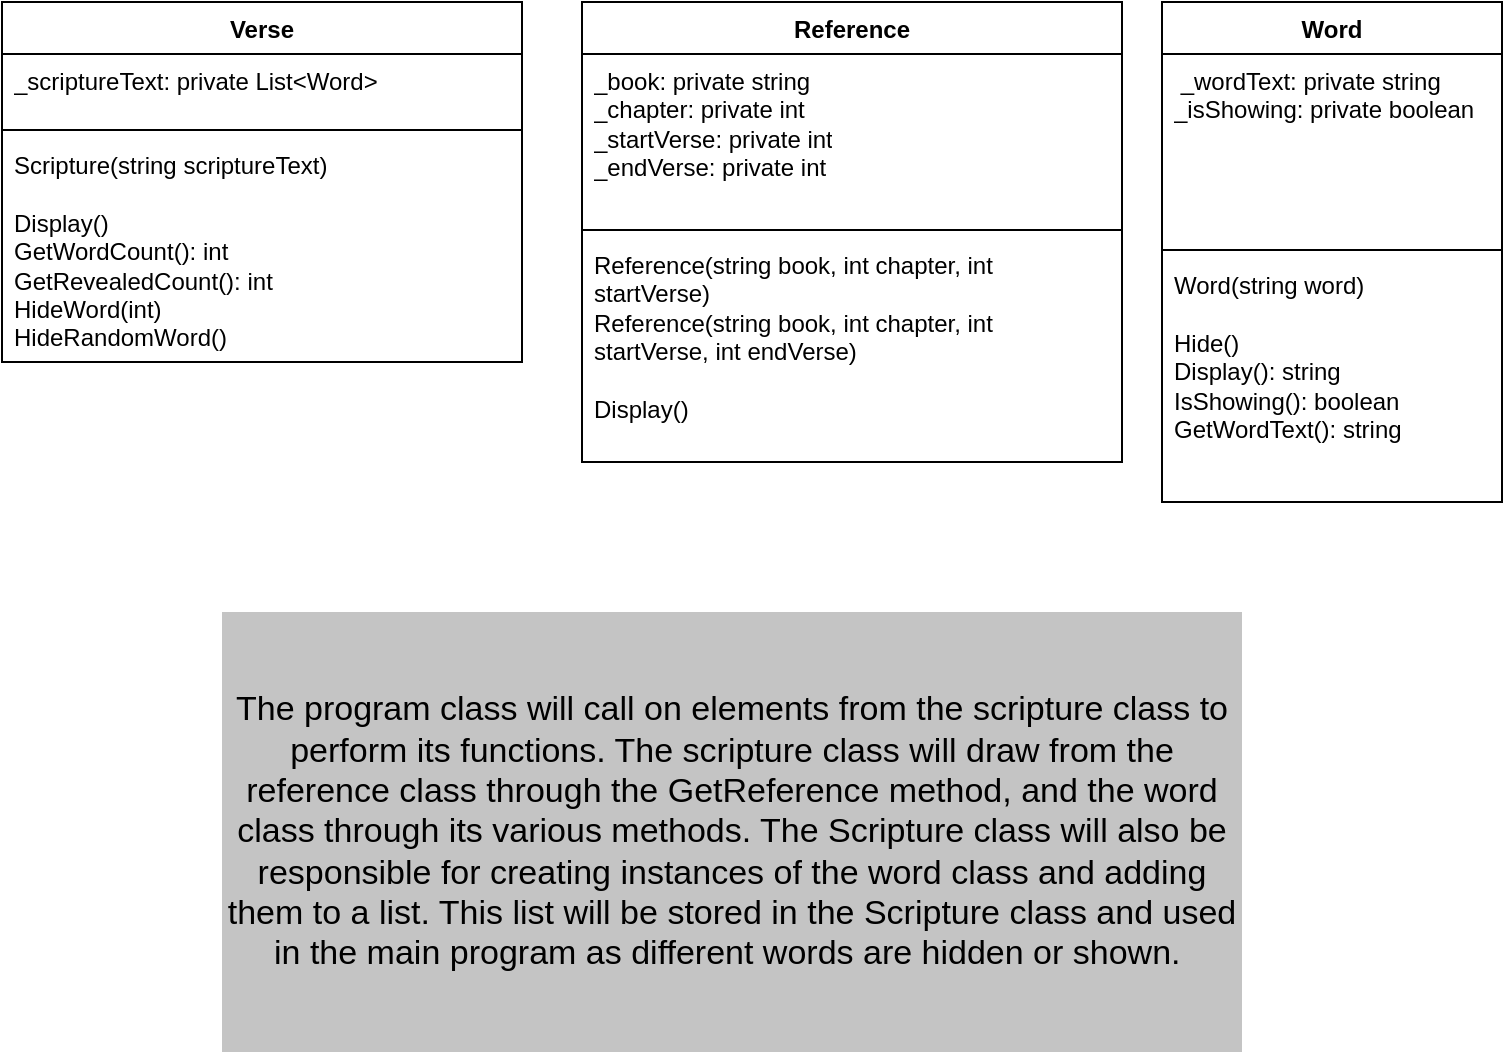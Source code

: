 <mxfile version="24.4.9" type="device">
  <diagram name="Page-1" id="t5WD8PgzdX1QwkMftzV7">
    <mxGraphModel dx="1749" dy="716" grid="1" gridSize="10" guides="1" tooltips="1" connect="1" arrows="1" fold="1" page="1" pageScale="1" pageWidth="850" pageHeight="1100" math="0" shadow="0">
      <root>
        <mxCell id="0" />
        <mxCell id="1" parent="0" />
        <mxCell id="a3LYbDCO1zSUXNPBdcuV-5" value="Word" style="swimlane;fontStyle=1;align=center;verticalAlign=top;childLayout=stackLayout;horizontal=1;startSize=26;horizontalStack=0;resizeParent=1;resizeParentMax=0;resizeLast=0;collapsible=1;marginBottom=0;whiteSpace=wrap;html=1;" parent="1" vertex="1">
          <mxGeometry x="640" y="115" width="170" height="250" as="geometry" />
        </mxCell>
        <mxCell id="a3LYbDCO1zSUXNPBdcuV-6" value="&lt;div&gt;&amp;nbsp;_wordText: private string&lt;/div&gt;&lt;div&gt;&lt;span style=&quot;background-color: initial;&quot;&gt;_isShowing: private boolean&lt;/span&gt;&lt;br&gt;&lt;/div&gt;" style="text;strokeColor=none;fillColor=none;align=left;verticalAlign=top;spacingLeft=4;spacingRight=4;overflow=hidden;rotatable=0;points=[[0,0.5],[1,0.5]];portConstraint=eastwest;whiteSpace=wrap;html=1;" parent="a3LYbDCO1zSUXNPBdcuV-5" vertex="1">
          <mxGeometry y="26" width="170" height="94" as="geometry" />
        </mxCell>
        <mxCell id="a3LYbDCO1zSUXNPBdcuV-7" value="" style="line;strokeWidth=1;fillColor=none;align=left;verticalAlign=middle;spacingTop=-1;spacingLeft=3;spacingRight=3;rotatable=0;labelPosition=right;points=[];portConstraint=eastwest;strokeColor=inherit;" parent="a3LYbDCO1zSUXNPBdcuV-5" vertex="1">
          <mxGeometry y="120" width="170" height="8" as="geometry" />
        </mxCell>
        <mxCell id="a3LYbDCO1zSUXNPBdcuV-8" value="&lt;div&gt;&lt;span style=&quot;background-color: initial;&quot;&gt;Word(string word)&lt;/span&gt;&lt;br&gt;&lt;/div&gt;&lt;div&gt;&lt;br&gt;&lt;/div&gt;&lt;div&gt;Hide()&lt;/div&gt;&lt;div&gt;Display(): string&lt;/div&gt;&lt;div&gt;IsShowing(): boolean&lt;/div&gt;&lt;div&gt;GetWordText(): string&lt;/div&gt;" style="text;strokeColor=none;fillColor=none;align=left;verticalAlign=top;spacingLeft=4;spacingRight=4;overflow=hidden;rotatable=0;points=[[0,0.5],[1,0.5]];portConstraint=eastwest;whiteSpace=wrap;html=1;" parent="a3LYbDCO1zSUXNPBdcuV-5" vertex="1">
          <mxGeometry y="128" width="170" height="122" as="geometry" />
        </mxCell>
        <mxCell id="a3LYbDCO1zSUXNPBdcuV-9" value="Verse" style="swimlane;fontStyle=1;align=center;verticalAlign=top;childLayout=stackLayout;horizontal=1;startSize=26;horizontalStack=0;resizeParent=1;resizeParentMax=0;resizeLast=0;collapsible=1;marginBottom=0;whiteSpace=wrap;html=1;" parent="1" vertex="1">
          <mxGeometry x="60" y="115" width="260" height="180" as="geometry" />
        </mxCell>
        <mxCell id="a3LYbDCO1zSUXNPBdcuV-10" value="&lt;div&gt;&lt;span style=&quot;background-color: initial;&quot;&gt;_scriptureText: private List&amp;lt;Word&amp;gt;&lt;/span&gt;&lt;br&gt;&lt;/div&gt;&lt;div&gt;&lt;div&gt;&lt;br&gt;&lt;/div&gt;&lt;/div&gt;" style="text;strokeColor=none;fillColor=none;align=left;verticalAlign=top;spacingLeft=4;spacingRight=4;overflow=hidden;rotatable=0;points=[[0,0.5],[1,0.5]];portConstraint=eastwest;whiteSpace=wrap;html=1;" parent="a3LYbDCO1zSUXNPBdcuV-9" vertex="1">
          <mxGeometry y="26" width="260" height="34" as="geometry" />
        </mxCell>
        <mxCell id="a3LYbDCO1zSUXNPBdcuV-11" value="" style="line;strokeWidth=1;fillColor=none;align=left;verticalAlign=middle;spacingTop=-1;spacingLeft=3;spacingRight=3;rotatable=0;labelPosition=right;points=[];portConstraint=eastwest;strokeColor=inherit;" parent="a3LYbDCO1zSUXNPBdcuV-9" vertex="1">
          <mxGeometry y="60" width="260" height="8" as="geometry" />
        </mxCell>
        <mxCell id="a3LYbDCO1zSUXNPBdcuV-12" value="&lt;div&gt;Scripture(string scriptureText)&lt;/div&gt;&lt;div&gt;&lt;br&gt;&lt;/div&gt;&lt;div&gt;Display()&lt;/div&gt;&lt;div&gt;GetWordCount(): int&lt;/div&gt;&lt;div&gt;&lt;span style=&quot;background-color: initial;&quot;&gt;GetRevealedCount(): int&lt;/span&gt;&lt;br&gt;&lt;/div&gt;&lt;div&gt;&lt;span style=&quot;background-color: initial;&quot;&gt;HideWord(int)&lt;/span&gt;&lt;/div&gt;&lt;div&gt;HideRandomWord()&lt;/div&gt;" style="text;strokeColor=none;fillColor=none;align=left;verticalAlign=top;spacingLeft=4;spacingRight=4;overflow=hidden;rotatable=0;points=[[0,0.5],[1,0.5]];portConstraint=eastwest;whiteSpace=wrap;html=1;" parent="a3LYbDCO1zSUXNPBdcuV-9" vertex="1">
          <mxGeometry y="68" width="260" height="112" as="geometry" />
        </mxCell>
        <mxCell id="a3LYbDCO1zSUXNPBdcuV-13" value="Reference" style="swimlane;fontStyle=1;align=center;verticalAlign=top;childLayout=stackLayout;horizontal=1;startSize=26;horizontalStack=0;resizeParent=1;resizeParentMax=0;resizeLast=0;collapsible=1;marginBottom=0;whiteSpace=wrap;html=1;" parent="1" vertex="1">
          <mxGeometry x="350" y="115" width="270" height="230" as="geometry" />
        </mxCell>
        <mxCell id="a3LYbDCO1zSUXNPBdcuV-14" value="_book: private string&lt;div&gt;_chapter: private int&lt;/div&gt;&lt;div&gt;_startVerse: private int&lt;/div&gt;&lt;div&gt;_endVerse: private int&lt;/div&gt;" style="text;strokeColor=none;fillColor=none;align=left;verticalAlign=top;spacingLeft=4;spacingRight=4;overflow=hidden;rotatable=0;points=[[0,0.5],[1,0.5]];portConstraint=eastwest;whiteSpace=wrap;html=1;" parent="a3LYbDCO1zSUXNPBdcuV-13" vertex="1">
          <mxGeometry y="26" width="270" height="84" as="geometry" />
        </mxCell>
        <mxCell id="a3LYbDCO1zSUXNPBdcuV-15" value="" style="line;strokeWidth=1;fillColor=none;align=left;verticalAlign=middle;spacingTop=-1;spacingLeft=3;spacingRight=3;rotatable=0;labelPosition=right;points=[];portConstraint=eastwest;strokeColor=inherit;" parent="a3LYbDCO1zSUXNPBdcuV-13" vertex="1">
          <mxGeometry y="110" width="270" height="8" as="geometry" />
        </mxCell>
        <mxCell id="a3LYbDCO1zSUXNPBdcuV-16" value="&lt;div&gt;&lt;span style=&quot;background-color: initial;&quot;&gt;Reference(string book, int chapter, int startVerse)&lt;/span&gt;&lt;br&gt;&lt;/div&gt;&lt;div&gt;&lt;span style=&quot;background-color: initial;&quot;&gt;Reference(string book, int chapter, int startVerse, int endVerse)&lt;/span&gt;&lt;br&gt;&lt;/div&gt;&lt;div&gt;&lt;br&gt;&lt;/div&gt;Display()&lt;div&gt;&lt;br&gt;&lt;/div&gt;" style="text;strokeColor=none;fillColor=none;align=left;verticalAlign=top;spacingLeft=4;spacingRight=4;overflow=hidden;rotatable=0;points=[[0,0.5],[1,0.5]];portConstraint=eastwest;whiteSpace=wrap;html=1;" parent="a3LYbDCO1zSUXNPBdcuV-13" vertex="1">
          <mxGeometry y="118" width="270" height="112" as="geometry" />
        </mxCell>
        <mxCell id="l2elnq1AbLvfU9_QUJ94-1" value="&lt;font style=&quot;font-size: 17px;&quot;&gt;The program class will call on elements from the scripture class to perform its functions. The scripture class will draw from the reference class through the GetReference method, and the word class through its various methods. The Scripture class will also be responsible for creating instances of the word class and adding them to a list. This list will be stored in the Scripture class and used in the main program as different words are hidden or shown.&amp;nbsp;&lt;/font&gt;" style="text;html=1;align=center;verticalAlign=middle;whiteSpace=wrap;rounded=0;fillColor=#C4C4C4;spacing=2;" parent="1" vertex="1">
          <mxGeometry x="170" y="420" width="510" height="220" as="geometry" />
        </mxCell>
      </root>
    </mxGraphModel>
  </diagram>
</mxfile>

